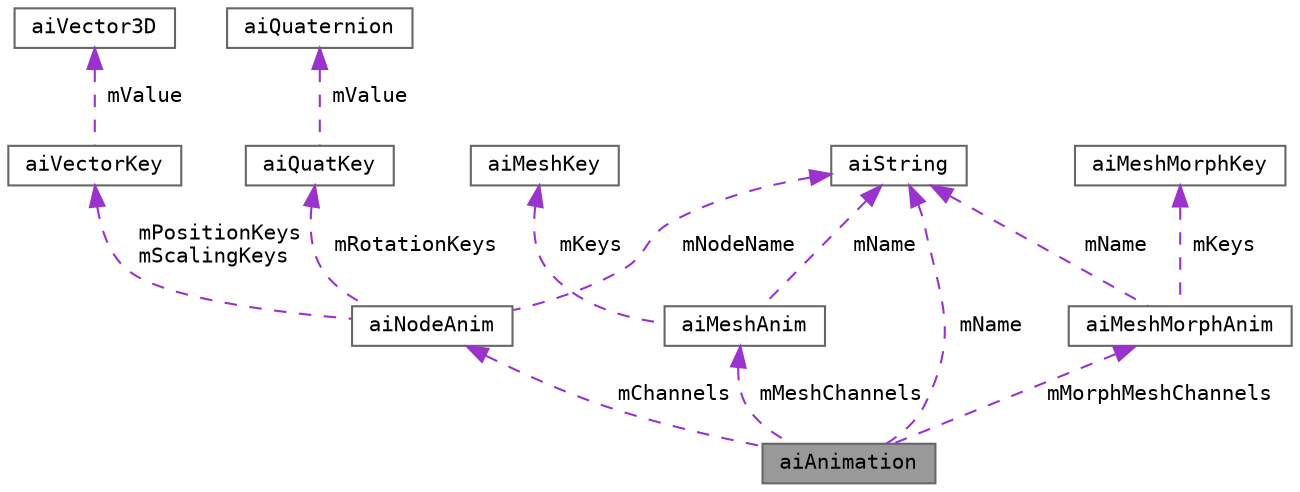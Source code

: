 digraph "aiAnimation"
{
 // LATEX_PDF_SIZE
  bgcolor="transparent";
  edge [fontname=Terminal,fontsize=10,labelfontname=Helvetica,labelfontsize=10];
  node [fontname=Terminal,fontsize=10,shape=box,height=0.2,width=0.4];
  Node1 [label="aiAnimation",height=0.2,width=0.4,color="gray40", fillcolor="grey60", style="filled", fontcolor="black",tooltip=" "];
  Node2 -> Node1 [dir="back",color="darkorchid3",style="dashed",label=" mName" ];
  Node2 [label="aiString",height=0.2,width=0.4,color="gray40", fillcolor="white", style="filled",URL="$structai_string.html",tooltip="Represents an UTF-8 string, zero byte terminated."];
  Node3 -> Node1 [dir="back",color="darkorchid3",style="dashed",label=" mChannels" ];
  Node3 [label="aiNodeAnim",height=0.2,width=0.4,color="gray40", fillcolor="white", style="filled",URL="$structai_node_anim.html",tooltip=" "];
  Node2 -> Node3 [dir="back",color="darkorchid3",style="dashed",label=" mNodeName" ];
  Node4 -> Node3 [dir="back",color="darkorchid3",style="dashed",label=" mPositionKeys\nmScalingKeys" ];
  Node4 [label="aiVectorKey",height=0.2,width=0.4,color="gray40", fillcolor="white", style="filled",URL="$structai_vector_key.html",tooltip=" "];
  Node5 -> Node4 [dir="back",color="darkorchid3",style="dashed",label=" mValue" ];
  Node5 [label="aiVector3D",height=0.2,width=0.4,color="gray40", fillcolor="white", style="filled",URL="$structai_vector3_d.html",tooltip=" "];
  Node6 -> Node3 [dir="back",color="darkorchid3",style="dashed",label=" mRotationKeys" ];
  Node6 [label="aiQuatKey",height=0.2,width=0.4,color="gray40", fillcolor="white", style="filled",URL="$structai_quat_key.html",tooltip=" "];
  Node7 -> Node6 [dir="back",color="darkorchid3",style="dashed",label=" mValue" ];
  Node7 [label="aiQuaternion",height=0.2,width=0.4,color="gray40", fillcolor="white", style="filled",URL="$structai_quaternion.html",tooltip=" "];
  Node8 -> Node1 [dir="back",color="darkorchid3",style="dashed",label=" mMeshChannels" ];
  Node8 [label="aiMeshAnim",height=0.2,width=0.4,color="gray40", fillcolor="white", style="filled",URL="$structai_mesh_anim.html",tooltip=" "];
  Node2 -> Node8 [dir="back",color="darkorchid3",style="dashed",label=" mName" ];
  Node9 -> Node8 [dir="back",color="darkorchid3",style="dashed",label=" mKeys" ];
  Node9 [label="aiMeshKey",height=0.2,width=0.4,color="gray40", fillcolor="white", style="filled",URL="$structai_mesh_key.html",tooltip=" "];
  Node10 -> Node1 [dir="back",color="darkorchid3",style="dashed",label=" mMorphMeshChannels" ];
  Node10 [label="aiMeshMorphAnim",height=0.2,width=0.4,color="gray40", fillcolor="white", style="filled",URL="$structai_mesh_morph_anim.html",tooltip=" "];
  Node2 -> Node10 [dir="back",color="darkorchid3",style="dashed",label=" mName" ];
  Node11 -> Node10 [dir="back",color="darkorchid3",style="dashed",label=" mKeys" ];
  Node11 [label="aiMeshMorphKey",height=0.2,width=0.4,color="gray40", fillcolor="white", style="filled",URL="$structai_mesh_morph_key.html",tooltip=" "];
}
